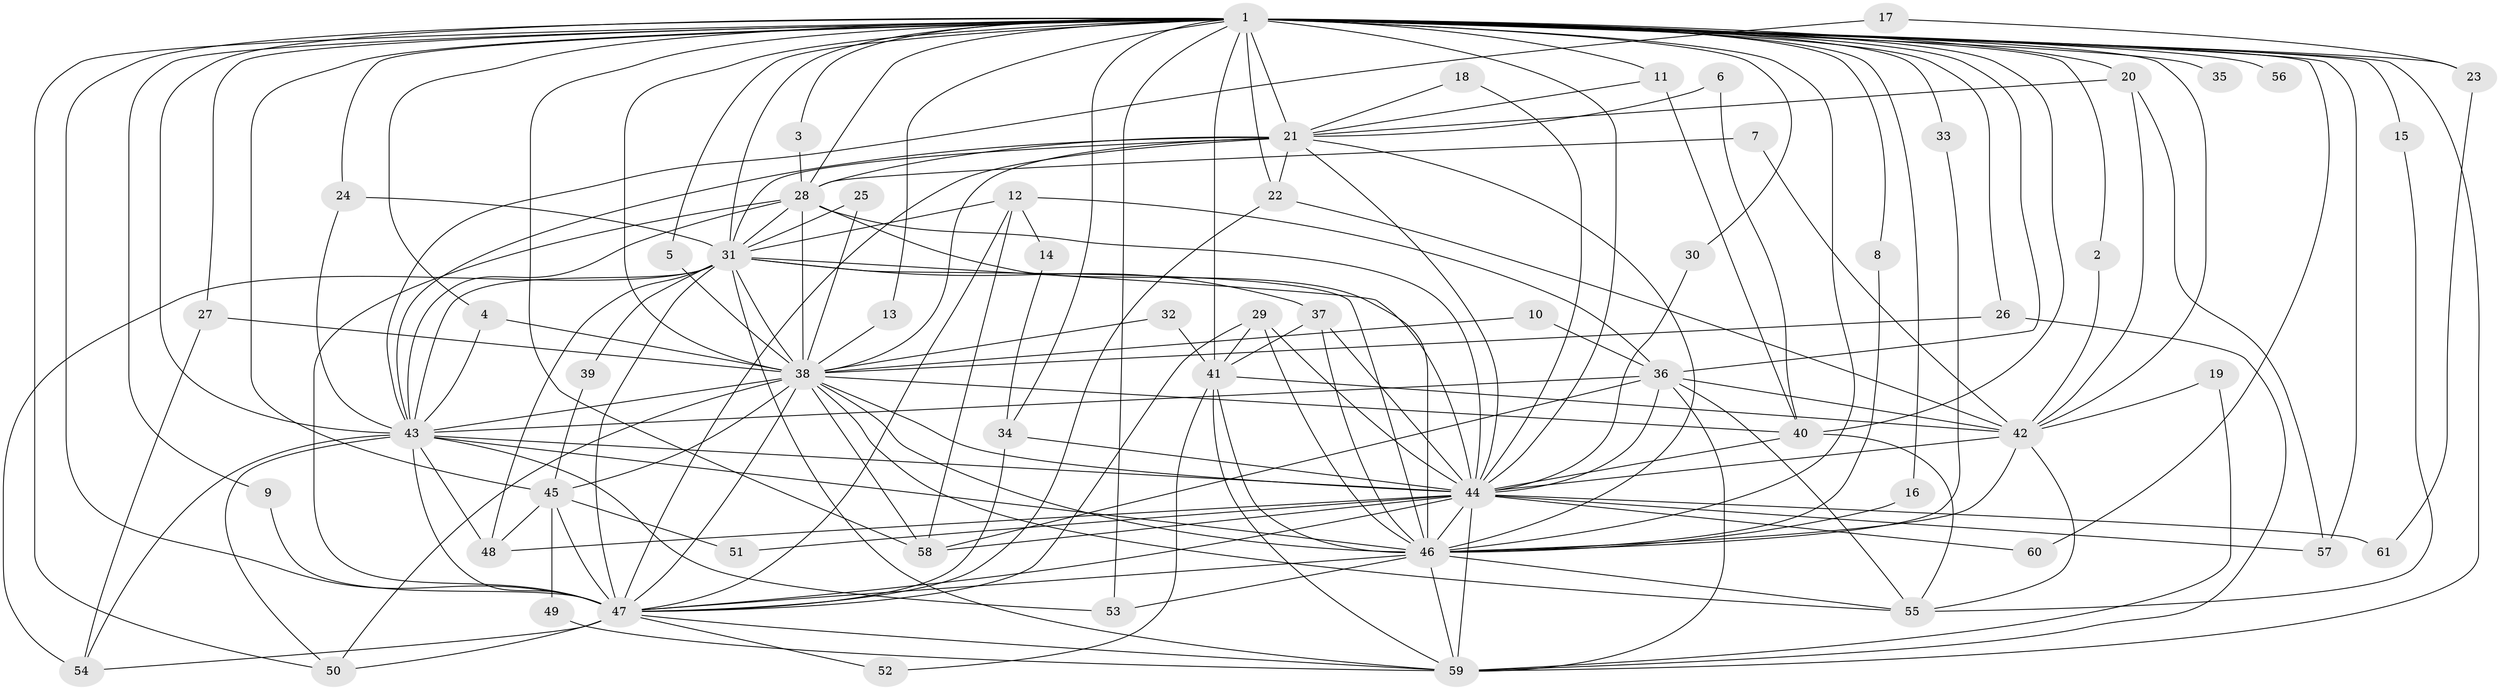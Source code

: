 // original degree distribution, {24: 0.00819672131147541, 39: 0.00819672131147541, 15: 0.00819672131147541, 22: 0.01639344262295082, 21: 0.00819672131147541, 19: 0.00819672131147541, 23: 0.00819672131147541, 13: 0.00819672131147541, 28: 0.00819672131147541, 6: 0.00819672131147541, 5: 0.03278688524590164, 7: 0.02459016393442623, 2: 0.5901639344262295, 4: 0.09836065573770492, 11: 0.00819672131147541, 3: 0.14754098360655737, 8: 0.00819672131147541}
// Generated by graph-tools (version 1.1) at 2025/25/03/09/25 03:25:37]
// undirected, 61 vertices, 175 edges
graph export_dot {
graph [start="1"]
  node [color=gray90,style=filled];
  1;
  2;
  3;
  4;
  5;
  6;
  7;
  8;
  9;
  10;
  11;
  12;
  13;
  14;
  15;
  16;
  17;
  18;
  19;
  20;
  21;
  22;
  23;
  24;
  25;
  26;
  27;
  28;
  29;
  30;
  31;
  32;
  33;
  34;
  35;
  36;
  37;
  38;
  39;
  40;
  41;
  42;
  43;
  44;
  45;
  46;
  47;
  48;
  49;
  50;
  51;
  52;
  53;
  54;
  55;
  56;
  57;
  58;
  59;
  60;
  61;
  1 -- 2 [weight=1.0];
  1 -- 3 [weight=1.0];
  1 -- 4 [weight=1.0];
  1 -- 5 [weight=1.0];
  1 -- 8 [weight=1.0];
  1 -- 9 [weight=1.0];
  1 -- 11 [weight=1.0];
  1 -- 13 [weight=1.0];
  1 -- 15 [weight=1.0];
  1 -- 16 [weight=1.0];
  1 -- 20 [weight=1.0];
  1 -- 21 [weight=2.0];
  1 -- 22 [weight=1.0];
  1 -- 23 [weight=3.0];
  1 -- 24 [weight=1.0];
  1 -- 26 [weight=1.0];
  1 -- 27 [weight=1.0];
  1 -- 28 [weight=3.0];
  1 -- 30 [weight=1.0];
  1 -- 31 [weight=2.0];
  1 -- 33 [weight=1.0];
  1 -- 34 [weight=2.0];
  1 -- 35 [weight=1.0];
  1 -- 36 [weight=1.0];
  1 -- 38 [weight=2.0];
  1 -- 40 [weight=2.0];
  1 -- 41 [weight=2.0];
  1 -- 42 [weight=1.0];
  1 -- 43 [weight=3.0];
  1 -- 44 [weight=2.0];
  1 -- 45 [weight=1.0];
  1 -- 46 [weight=2.0];
  1 -- 47 [weight=4.0];
  1 -- 50 [weight=1.0];
  1 -- 53 [weight=1.0];
  1 -- 56 [weight=1.0];
  1 -- 57 [weight=3.0];
  1 -- 58 [weight=1.0];
  1 -- 59 [weight=1.0];
  1 -- 60 [weight=1.0];
  2 -- 42 [weight=1.0];
  3 -- 28 [weight=1.0];
  4 -- 38 [weight=1.0];
  4 -- 43 [weight=1.0];
  5 -- 38 [weight=1.0];
  6 -- 21 [weight=1.0];
  6 -- 40 [weight=1.0];
  7 -- 28 [weight=1.0];
  7 -- 42 [weight=1.0];
  8 -- 46 [weight=1.0];
  9 -- 47 [weight=1.0];
  10 -- 36 [weight=1.0];
  10 -- 38 [weight=1.0];
  11 -- 21 [weight=1.0];
  11 -- 40 [weight=1.0];
  12 -- 14 [weight=1.0];
  12 -- 31 [weight=1.0];
  12 -- 36 [weight=1.0];
  12 -- 47 [weight=1.0];
  12 -- 58 [weight=1.0];
  13 -- 38 [weight=2.0];
  14 -- 34 [weight=1.0];
  15 -- 55 [weight=1.0];
  16 -- 46 [weight=1.0];
  17 -- 23 [weight=1.0];
  17 -- 43 [weight=1.0];
  18 -- 21 [weight=1.0];
  18 -- 44 [weight=1.0];
  19 -- 42 [weight=1.0];
  19 -- 59 [weight=1.0];
  20 -- 21 [weight=1.0];
  20 -- 42 [weight=1.0];
  20 -- 57 [weight=1.0];
  21 -- 22 [weight=1.0];
  21 -- 28 [weight=1.0];
  21 -- 31 [weight=1.0];
  21 -- 38 [weight=1.0];
  21 -- 43 [weight=1.0];
  21 -- 44 [weight=2.0];
  21 -- 46 [weight=1.0];
  21 -- 47 [weight=1.0];
  22 -- 42 [weight=1.0];
  22 -- 47 [weight=1.0];
  23 -- 61 [weight=1.0];
  24 -- 31 [weight=1.0];
  24 -- 43 [weight=1.0];
  25 -- 31 [weight=1.0];
  25 -- 38 [weight=1.0];
  26 -- 38 [weight=1.0];
  26 -- 59 [weight=1.0];
  27 -- 38 [weight=1.0];
  27 -- 54 [weight=1.0];
  28 -- 31 [weight=1.0];
  28 -- 38 [weight=1.0];
  28 -- 43 [weight=1.0];
  28 -- 44 [weight=1.0];
  28 -- 46 [weight=2.0];
  28 -- 47 [weight=1.0];
  29 -- 41 [weight=1.0];
  29 -- 44 [weight=1.0];
  29 -- 46 [weight=1.0];
  29 -- 47 [weight=1.0];
  30 -- 44 [weight=1.0];
  31 -- 37 [weight=1.0];
  31 -- 38 [weight=1.0];
  31 -- 39 [weight=1.0];
  31 -- 43 [weight=2.0];
  31 -- 44 [weight=2.0];
  31 -- 46 [weight=1.0];
  31 -- 47 [weight=1.0];
  31 -- 48 [weight=1.0];
  31 -- 54 [weight=1.0];
  31 -- 59 [weight=1.0];
  32 -- 38 [weight=1.0];
  32 -- 41 [weight=1.0];
  33 -- 46 [weight=1.0];
  34 -- 44 [weight=3.0];
  34 -- 47 [weight=1.0];
  36 -- 42 [weight=1.0];
  36 -- 43 [weight=1.0];
  36 -- 44 [weight=1.0];
  36 -- 55 [weight=1.0];
  36 -- 58 [weight=1.0];
  36 -- 59 [weight=1.0];
  37 -- 41 [weight=1.0];
  37 -- 44 [weight=1.0];
  37 -- 46 [weight=1.0];
  38 -- 40 [weight=1.0];
  38 -- 43 [weight=1.0];
  38 -- 44 [weight=1.0];
  38 -- 45 [weight=1.0];
  38 -- 46 [weight=1.0];
  38 -- 47 [weight=1.0];
  38 -- 50 [weight=1.0];
  38 -- 55 [weight=1.0];
  38 -- 58 [weight=1.0];
  39 -- 45 [weight=1.0];
  40 -- 44 [weight=2.0];
  40 -- 55 [weight=1.0];
  41 -- 42 [weight=1.0];
  41 -- 46 [weight=1.0];
  41 -- 52 [weight=1.0];
  41 -- 59 [weight=1.0];
  42 -- 44 [weight=1.0];
  42 -- 46 [weight=1.0];
  42 -- 55 [weight=1.0];
  43 -- 44 [weight=1.0];
  43 -- 46 [weight=2.0];
  43 -- 47 [weight=2.0];
  43 -- 48 [weight=1.0];
  43 -- 50 [weight=1.0];
  43 -- 53 [weight=1.0];
  43 -- 54 [weight=1.0];
  44 -- 46 [weight=1.0];
  44 -- 47 [weight=1.0];
  44 -- 48 [weight=1.0];
  44 -- 51 [weight=1.0];
  44 -- 57 [weight=1.0];
  44 -- 58 [weight=1.0];
  44 -- 59 [weight=1.0];
  44 -- 60 [weight=1.0];
  44 -- 61 [weight=1.0];
  45 -- 47 [weight=1.0];
  45 -- 48 [weight=1.0];
  45 -- 49 [weight=1.0];
  45 -- 51 [weight=1.0];
  46 -- 47 [weight=1.0];
  46 -- 53 [weight=1.0];
  46 -- 55 [weight=1.0];
  46 -- 59 [weight=1.0];
  47 -- 50 [weight=1.0];
  47 -- 52 [weight=1.0];
  47 -- 54 [weight=1.0];
  47 -- 59 [weight=1.0];
  49 -- 59 [weight=1.0];
}

